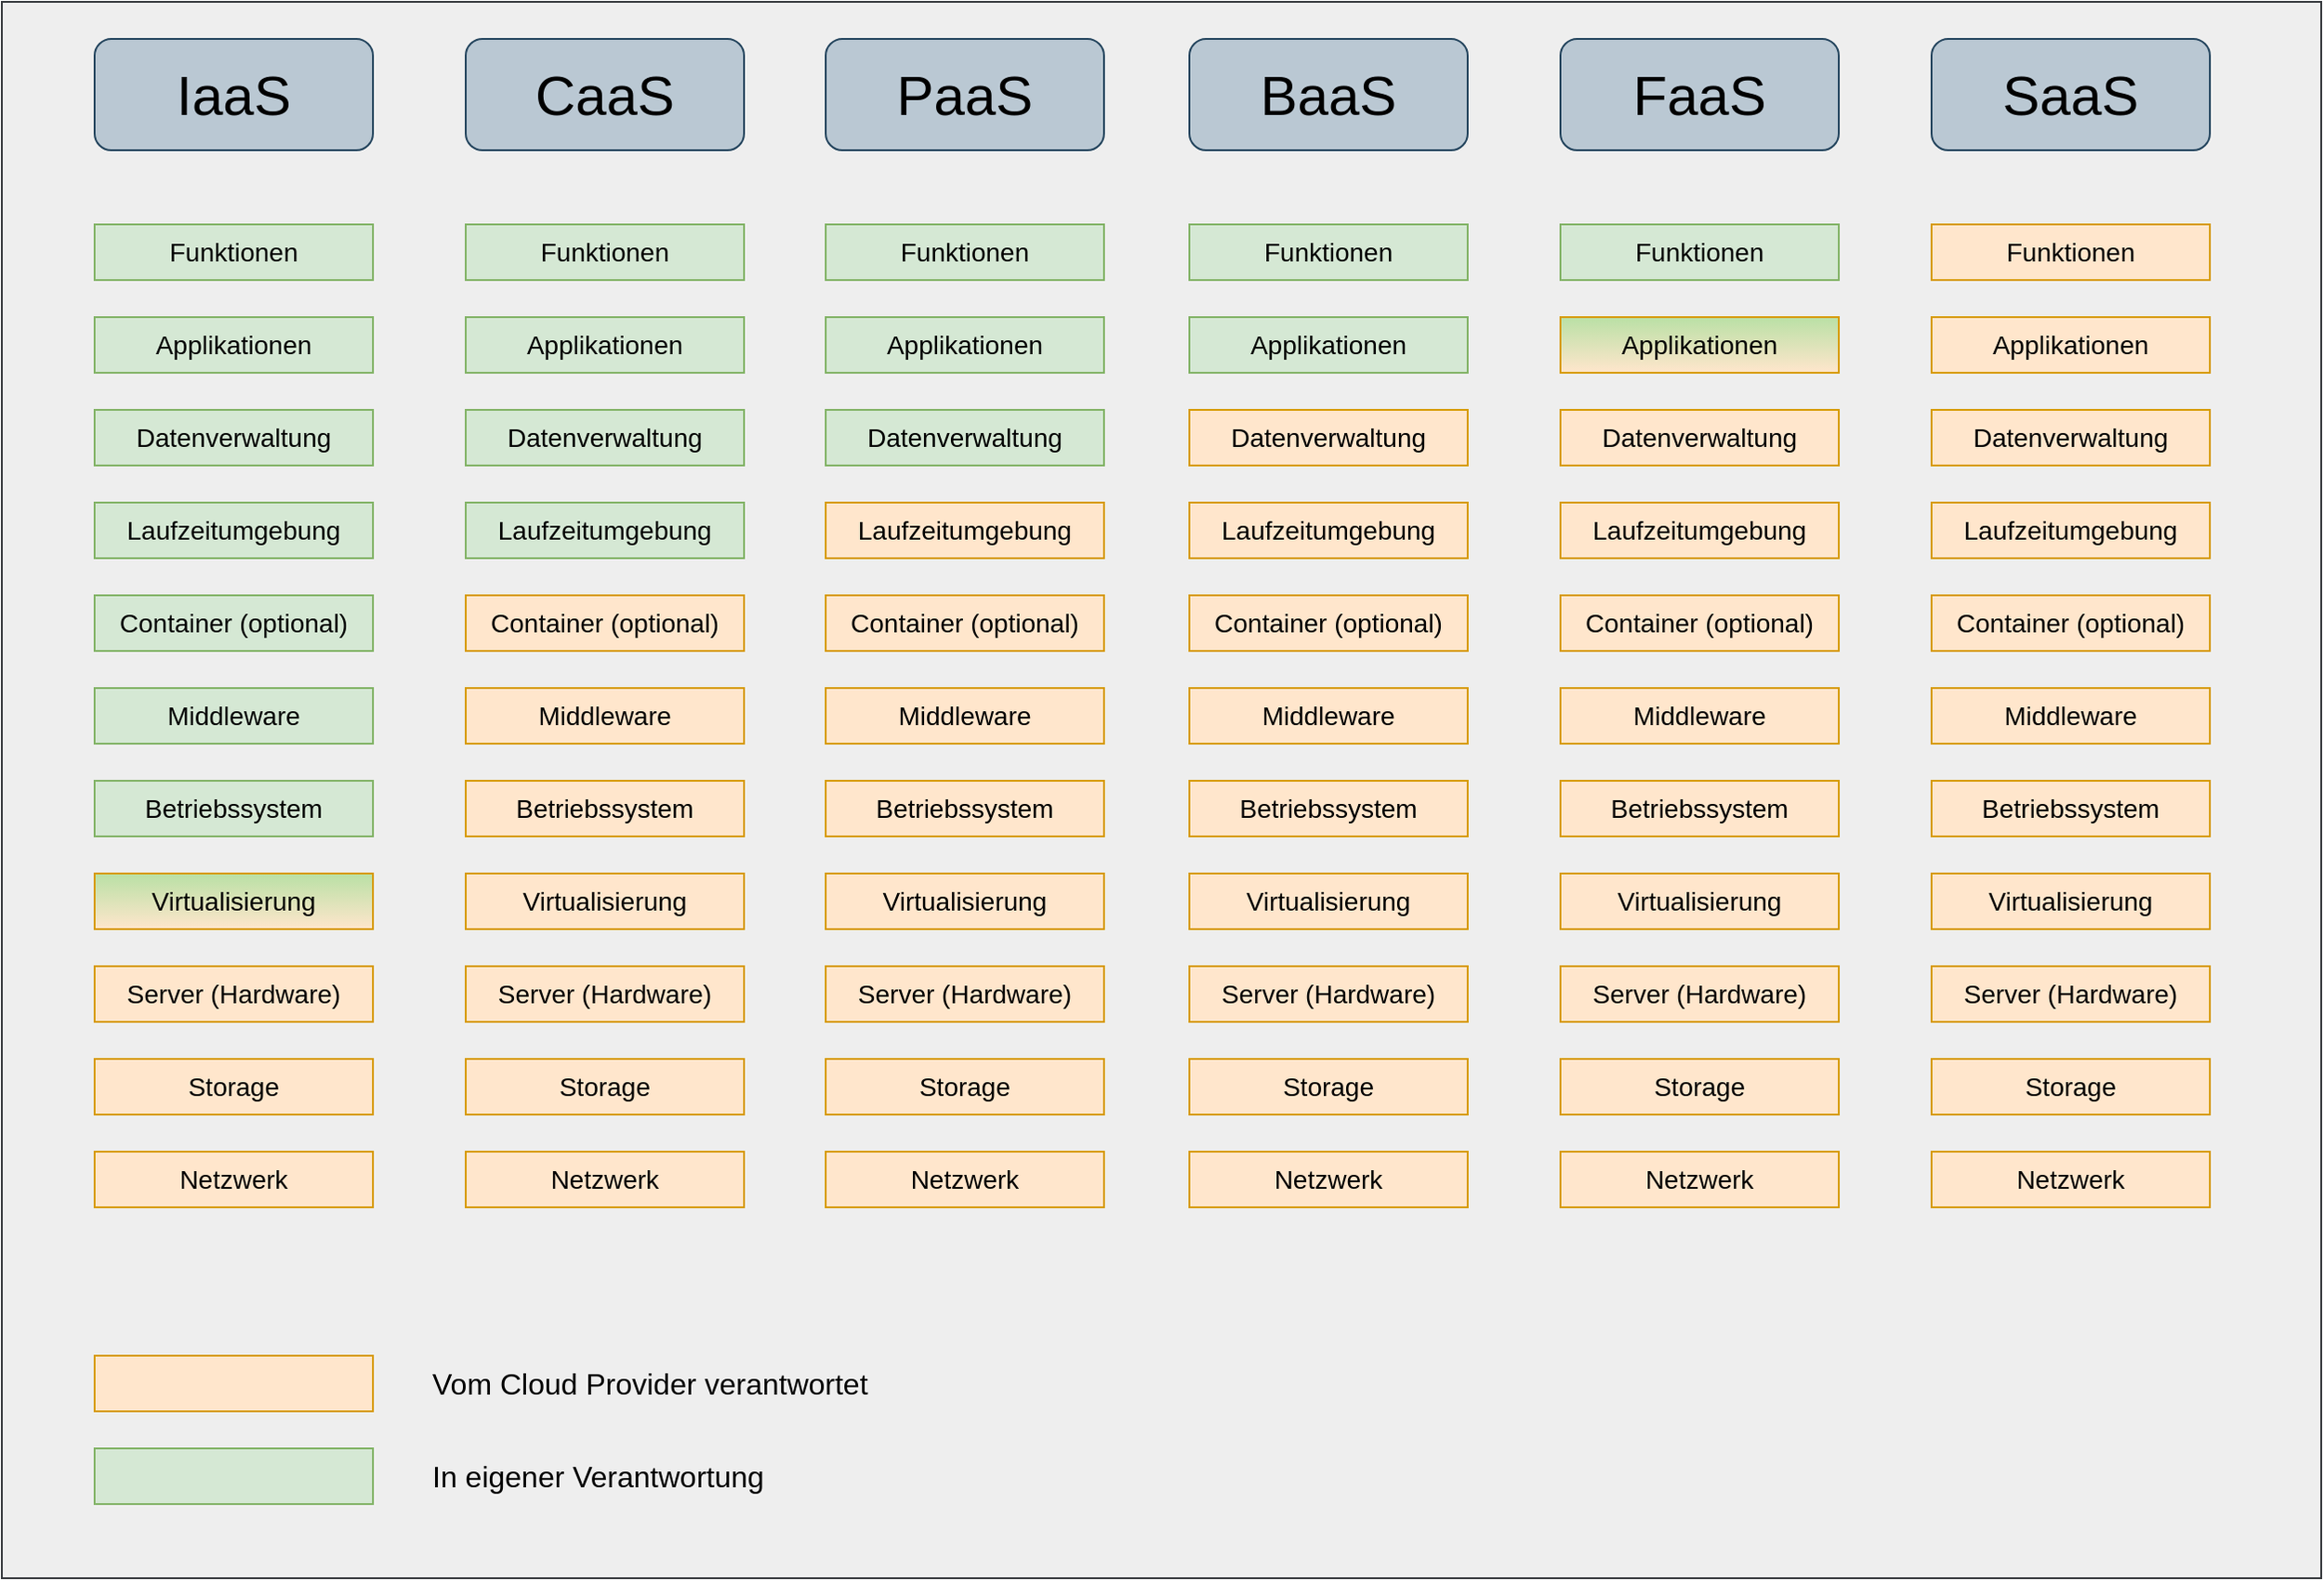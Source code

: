 <mxfile version="13.4.5" type="device"><diagram id="zgFXdD0ZjX0Zn7sGWZBz" name="Page-1"><mxGraphModel dx="2128" dy="936" grid="1" gridSize="10" guides="1" tooltips="1" connect="1" arrows="1" fold="1" page="1" pageScale="1" pageWidth="827" pageHeight="1169" math="0" shadow="0"><root><mxCell id="0"/><mxCell id="1" parent="0"/><mxCell id="1bfc48oFIQCLof3AYJ95-6" value="" style="rounded=0;whiteSpace=wrap;html=1;fillColor=#eeeeee;strokeColor=#36393d;" parent="1" vertex="1"><mxGeometry x="-30" y="90" width="1250" height="850" as="geometry"/></mxCell><mxCell id="1bfc48oFIQCLof3AYJ95-1" value="&lt;font style=&quot;font-size: 30px&quot;&gt;IaaS&lt;br&gt;&lt;/font&gt;" style="rounded=1;whiteSpace=wrap;html=1;fillColor=#bac8d3;strokeColor=#23445d;" parent="1" vertex="1"><mxGeometry x="20" y="110" width="150" height="60" as="geometry"/></mxCell><mxCell id="1bfc48oFIQCLof3AYJ95-8" value="Funktionen" style="rounded=0;whiteSpace=wrap;html=1;fillColor=#d5e8d4;strokeColor=#82b366;fontSize=14;fontStyle=0" parent="1" vertex="1"><mxGeometry x="20" y="210" width="150" height="30" as="geometry"/></mxCell><mxCell id="2" value="Applikationen" style="rounded=0;whiteSpace=wrap;html=1;fillColor=#d5e8d4;strokeColor=#82b366;fontSize=14;fontStyle=0" parent="1" vertex="1"><mxGeometry x="20" y="260" width="150" height="30" as="geometry"/></mxCell><mxCell id="1bfc48oFIQCLof3AYJ95-10" value="Datenverwaltung" style="rounded=0;whiteSpace=wrap;html=1;fillColor=#d5e8d4;strokeColor=#82b366;fontSize=14;fontStyle=0" parent="1" vertex="1"><mxGeometry x="20" y="310" width="150" height="30" as="geometry"/></mxCell><mxCell id="1bfc48oFIQCLof3AYJ95-11" value="Laufzeitumgebung" style="rounded=0;whiteSpace=wrap;html=1;fillColor=#d5e8d4;strokeColor=#82b366;fontSize=14;fontStyle=0" parent="1" vertex="1"><mxGeometry x="20" y="360" width="150" height="30" as="geometry"/></mxCell><mxCell id="1bfc48oFIQCLof3AYJ95-12" value="Container (optional)" style="rounded=0;whiteSpace=wrap;html=1;fillColor=#d5e8d4;strokeColor=#82b366;fontSize=14;fontStyle=0" parent="1" vertex="1"><mxGeometry x="20" y="410" width="150" height="30" as="geometry"/></mxCell><mxCell id="1bfc48oFIQCLof3AYJ95-13" value="Middleware" style="rounded=0;whiteSpace=wrap;html=1;fillColor=#d5e8d4;strokeColor=#82b366;fontSize=14;fontStyle=0" parent="1" vertex="1"><mxGeometry x="20" y="460" width="150" height="30" as="geometry"/></mxCell><mxCell id="1bfc48oFIQCLof3AYJ95-14" value="Betriebssystem" style="rounded=0;whiteSpace=wrap;html=1;fillColor=#d5e8d4;strokeColor=#82b366;fontSize=14;fontStyle=0" parent="1" vertex="1"><mxGeometry x="20" y="510" width="150" height="30" as="geometry"/></mxCell><mxCell id="1bfc48oFIQCLof3AYJ95-15" value="Virtualisierung" style="rounded=0;whiteSpace=wrap;html=1;fillColor=#ffe6cc;strokeColor=#d79b00;gradientColor=#B9E0A5;gradientDirection=north;fontSize=14;fontStyle=0" parent="1" vertex="1"><mxGeometry x="20" y="560" width="150" height="30" as="geometry"/></mxCell><mxCell id="1bfc48oFIQCLof3AYJ95-16" value="Server (Hardware)" style="rounded=0;whiteSpace=wrap;html=1;fillColor=#ffe6cc;strokeColor=#d79b00;fontSize=14;fontStyle=0" parent="1" vertex="1"><mxGeometry x="20" y="610" width="150" height="30" as="geometry"/></mxCell><mxCell id="1bfc48oFIQCLof3AYJ95-17" value="Storage" style="rounded=0;whiteSpace=wrap;html=1;fillColor=#ffe6cc;strokeColor=#d79b00;fontSize=14;fontStyle=0" parent="1" vertex="1"><mxGeometry x="20" y="660" width="150" height="30" as="geometry"/></mxCell><mxCell id="1bfc48oFIQCLof3AYJ95-18" value="Netzwerk" style="rounded=0;whiteSpace=wrap;html=1;fillColor=#ffe6cc;strokeColor=#d79b00;fontSize=14;fontStyle=0" parent="1" vertex="1"><mxGeometry x="20" y="710" width="150" height="30" as="geometry"/></mxCell><mxCell id="1bfc48oFIQCLof3AYJ95-30" value="&lt;font style=&quot;font-size: 30px&quot;&gt;CaaS&lt;br&gt;&lt;/font&gt;" style="rounded=1;whiteSpace=wrap;html=1;fillColor=#bac8d3;strokeColor=#23445d;" parent="1" vertex="1"><mxGeometry x="220" y="110" width="150" height="60" as="geometry"/></mxCell><mxCell id="1bfc48oFIQCLof3AYJ95-31" value="Funktionen" style="rounded=0;whiteSpace=wrap;html=1;fillColor=#d5e8d4;strokeColor=#82b366;fontSize=14;fontStyle=0" parent="1" vertex="1"><mxGeometry x="220" y="210" width="150" height="30" as="geometry"/></mxCell><mxCell id="1bfc48oFIQCLof3AYJ95-32" value="Applikationen" style="rounded=0;whiteSpace=wrap;html=1;fillColor=#d5e8d4;strokeColor=#82b366;fontSize=14;fontStyle=0" parent="1" vertex="1"><mxGeometry x="220" y="260" width="150" height="30" as="geometry"/></mxCell><mxCell id="1bfc48oFIQCLof3AYJ95-33" value="Datenverwaltung" style="rounded=0;whiteSpace=wrap;html=1;fillColor=#d5e8d4;strokeColor=#82b366;fontSize=14;fontStyle=0" parent="1" vertex="1"><mxGeometry x="220" y="310" width="150" height="30" as="geometry"/></mxCell><mxCell id="1bfc48oFIQCLof3AYJ95-34" value="Laufzeitumgebung" style="rounded=0;whiteSpace=wrap;html=1;fillColor=#d5e8d4;strokeColor=#82b366;fontSize=14;fontStyle=0" parent="1" vertex="1"><mxGeometry x="220" y="360" width="150" height="30" as="geometry"/></mxCell><mxCell id="1bfc48oFIQCLof3AYJ95-35" value="Container (optional)" style="rounded=0;whiteSpace=wrap;html=1;fillColor=#ffe6cc;strokeColor=#d79b00;fontSize=14;fontStyle=0" parent="1" vertex="1"><mxGeometry x="220" y="410" width="150" height="30" as="geometry"/></mxCell><mxCell id="1bfc48oFIQCLof3AYJ95-36" value="Middleware" style="rounded=0;whiteSpace=wrap;html=1;fillColor=#ffe6cc;strokeColor=#d79b00;fontSize=14;fontStyle=0" parent="1" vertex="1"><mxGeometry x="220" y="460" width="150" height="30" as="geometry"/></mxCell><mxCell id="1bfc48oFIQCLof3AYJ95-37" value="Betriebssystem" style="rounded=0;whiteSpace=wrap;html=1;fillColor=#ffe6cc;strokeColor=#d79b00;fontSize=14;fontStyle=0" parent="1" vertex="1"><mxGeometry x="220" y="510" width="150" height="30" as="geometry"/></mxCell><mxCell id="1bfc48oFIQCLof3AYJ95-38" value="Virtualisierung" style="rounded=0;whiteSpace=wrap;html=1;fillColor=#ffe6cc;strokeColor=#d79b00;gradientDirection=north;fontSize=14;fontStyle=0" parent="1" vertex="1"><mxGeometry x="220" y="560" width="150" height="30" as="geometry"/></mxCell><mxCell id="1bfc48oFIQCLof3AYJ95-39" value="Server (Hardware)" style="rounded=0;whiteSpace=wrap;html=1;fillColor=#ffe6cc;strokeColor=#d79b00;fontSize=14;fontStyle=0" parent="1" vertex="1"><mxGeometry x="220" y="610" width="150" height="30" as="geometry"/></mxCell><mxCell id="1bfc48oFIQCLof3AYJ95-40" value="Storage" style="rounded=0;whiteSpace=wrap;html=1;fillColor=#ffe6cc;strokeColor=#d79b00;fontSize=14;fontStyle=0" parent="1" vertex="1"><mxGeometry x="220" y="660" width="150" height="30" as="geometry"/></mxCell><mxCell id="1bfc48oFIQCLof3AYJ95-41" value="Netzwerk" style="rounded=0;whiteSpace=wrap;html=1;fillColor=#ffe6cc;strokeColor=#d79b00;fontSize=14;fontStyle=0" parent="1" vertex="1"><mxGeometry x="220" y="710" width="150" height="30" as="geometry"/></mxCell><mxCell id="1bfc48oFIQCLof3AYJ95-42" value="&lt;font style=&quot;font-size: 30px&quot;&gt;PaaS&lt;br&gt;&lt;/font&gt;" style="rounded=1;whiteSpace=wrap;html=1;fillColor=#bac8d3;strokeColor=#23445d;" parent="1" vertex="1"><mxGeometry x="414" y="110" width="150" height="60" as="geometry"/></mxCell><mxCell id="1bfc48oFIQCLof3AYJ95-43" value="Funktionen" style="rounded=0;whiteSpace=wrap;html=1;fillColor=#d5e8d4;strokeColor=#82b366;fontSize=14;fontStyle=0" parent="1" vertex="1"><mxGeometry x="414" y="210" width="150" height="30" as="geometry"/></mxCell><mxCell id="1bfc48oFIQCLof3AYJ95-44" value="Applikationen" style="rounded=0;whiteSpace=wrap;html=1;fillColor=#d5e8d4;strokeColor=#82b366;fontSize=14;fontStyle=0" parent="1" vertex="1"><mxGeometry x="414" y="260" width="150" height="30" as="geometry"/></mxCell><mxCell id="1bfc48oFIQCLof3AYJ95-45" value="Datenverwaltung" style="rounded=0;whiteSpace=wrap;html=1;fillColor=#d5e8d4;strokeColor=#82b366;fontSize=14;fontStyle=0" parent="1" vertex="1"><mxGeometry x="414" y="310" width="150" height="30" as="geometry"/></mxCell><mxCell id="1bfc48oFIQCLof3AYJ95-46" value="Laufzeitumgebung" style="rounded=0;whiteSpace=wrap;html=1;fillColor=#ffe6cc;strokeColor=#d79b00;fontSize=14;fontStyle=0" parent="1" vertex="1"><mxGeometry x="414" y="360" width="150" height="30" as="geometry"/></mxCell><mxCell id="1bfc48oFIQCLof3AYJ95-47" value="Container (optional)" style="rounded=0;whiteSpace=wrap;html=1;fillColor=#ffe6cc;strokeColor=#d79b00;fontSize=14;fontStyle=0" parent="1" vertex="1"><mxGeometry x="414" y="410" width="150" height="30" as="geometry"/></mxCell><mxCell id="1bfc48oFIQCLof3AYJ95-48" value="Middleware" style="rounded=0;whiteSpace=wrap;html=1;fillColor=#ffe6cc;strokeColor=#d79b00;fontSize=14;fontStyle=0" parent="1" vertex="1"><mxGeometry x="414" y="460" width="150" height="30" as="geometry"/></mxCell><mxCell id="1bfc48oFIQCLof3AYJ95-49" value="Betriebssystem" style="rounded=0;whiteSpace=wrap;html=1;fillColor=#ffe6cc;strokeColor=#d79b00;fontSize=14;fontStyle=0" parent="1" vertex="1"><mxGeometry x="414" y="510" width="150" height="30" as="geometry"/></mxCell><mxCell id="1bfc48oFIQCLof3AYJ95-50" value="Virtualisierung" style="rounded=0;whiteSpace=wrap;html=1;fillColor=#ffe6cc;strokeColor=#d79b00;gradientDirection=north;fontSize=14;fontStyle=0" parent="1" vertex="1"><mxGeometry x="414" y="560" width="150" height="30" as="geometry"/></mxCell><mxCell id="1bfc48oFIQCLof3AYJ95-51" value="Server (Hardware)" style="rounded=0;whiteSpace=wrap;html=1;fillColor=#ffe6cc;strokeColor=#d79b00;fontSize=14;fontStyle=0" parent="1" vertex="1"><mxGeometry x="414" y="610" width="150" height="30" as="geometry"/></mxCell><mxCell id="1bfc48oFIQCLof3AYJ95-52" value="Storage" style="rounded=0;whiteSpace=wrap;html=1;fillColor=#ffe6cc;strokeColor=#d79b00;fontSize=14;fontStyle=0" parent="1" vertex="1"><mxGeometry x="414" y="660" width="150" height="30" as="geometry"/></mxCell><mxCell id="1bfc48oFIQCLof3AYJ95-53" value="Netzwerk" style="rounded=0;whiteSpace=wrap;html=1;fillColor=#ffe6cc;strokeColor=#d79b00;fontSize=14;fontStyle=0" parent="1" vertex="1"><mxGeometry x="414" y="710" width="150" height="30" as="geometry"/></mxCell><mxCell id="1bfc48oFIQCLof3AYJ95-80" value="&lt;font style=&quot;font-size: 30px&quot;&gt;BaaS&lt;br&gt;&lt;/font&gt;" style="rounded=1;whiteSpace=wrap;html=1;fillColor=#bac8d3;strokeColor=#23445d;" parent="1" vertex="1"><mxGeometry x="610" y="110" width="150" height="60" as="geometry"/></mxCell><mxCell id="1bfc48oFIQCLof3AYJ95-81" value="Funktionen" style="rounded=0;whiteSpace=wrap;html=1;fillColor=#d5e8d4;strokeColor=#82b366;fontSize=14;fontStyle=0" parent="1" vertex="1"><mxGeometry x="610" y="210" width="150" height="30" as="geometry"/></mxCell><mxCell id="1bfc48oFIQCLof3AYJ95-82" value="Applikationen" style="rounded=0;whiteSpace=wrap;html=1;fillColor=#d5e8d4;strokeColor=#82b366;fontSize=14;fontStyle=0" parent="1" vertex="1"><mxGeometry x="610" y="260" width="150" height="30" as="geometry"/></mxCell><mxCell id="1bfc48oFIQCLof3AYJ95-83" value="Datenverwaltung" style="rounded=0;whiteSpace=wrap;html=1;fillColor=#ffe6cc;strokeColor=#d79b00;fontSize=14;fontStyle=0" parent="1" vertex="1"><mxGeometry x="610" y="310" width="150" height="30" as="geometry"/></mxCell><mxCell id="1bfc48oFIQCLof3AYJ95-84" value="Laufzeitumgebung" style="rounded=0;whiteSpace=wrap;html=1;fillColor=#ffe6cc;strokeColor=#d79b00;fontSize=14;fontStyle=0" parent="1" vertex="1"><mxGeometry x="610" y="360" width="150" height="30" as="geometry"/></mxCell><mxCell id="1bfc48oFIQCLof3AYJ95-85" value="Container (optional)" style="rounded=0;whiteSpace=wrap;html=1;fillColor=#ffe6cc;strokeColor=#d79b00;fontSize=14;fontStyle=0" parent="1" vertex="1"><mxGeometry x="610" y="410" width="150" height="30" as="geometry"/></mxCell><mxCell id="1bfc48oFIQCLof3AYJ95-86" value="Middleware" style="rounded=0;whiteSpace=wrap;html=1;fillColor=#ffe6cc;strokeColor=#d79b00;fontSize=14;fontStyle=0" parent="1" vertex="1"><mxGeometry x="610" y="460" width="150" height="30" as="geometry"/></mxCell><mxCell id="1bfc48oFIQCLof3AYJ95-87" value="Betriebssystem" style="rounded=0;whiteSpace=wrap;html=1;fillColor=#ffe6cc;strokeColor=#d79b00;fontSize=14;fontStyle=0" parent="1" vertex="1"><mxGeometry x="610" y="510" width="150" height="30" as="geometry"/></mxCell><mxCell id="1bfc48oFIQCLof3AYJ95-88" value="Virtualisierung" style="rounded=0;whiteSpace=wrap;html=1;fillColor=#ffe6cc;strokeColor=#d79b00;gradientDirection=north;fontSize=14;fontStyle=0" parent="1" vertex="1"><mxGeometry x="610" y="560" width="150" height="30" as="geometry"/></mxCell><mxCell id="1bfc48oFIQCLof3AYJ95-89" value="Server (Hardware)" style="rounded=0;whiteSpace=wrap;html=1;fillColor=#ffe6cc;strokeColor=#d79b00;fontSize=14;fontStyle=0" parent="1" vertex="1"><mxGeometry x="610" y="610" width="150" height="30" as="geometry"/></mxCell><mxCell id="1bfc48oFIQCLof3AYJ95-90" value="Storage" style="rounded=0;whiteSpace=wrap;html=1;fillColor=#ffe6cc;strokeColor=#d79b00;fontSize=14;fontStyle=0" parent="1" vertex="1"><mxGeometry x="610" y="660" width="150" height="30" as="geometry"/></mxCell><mxCell id="1bfc48oFIQCLof3AYJ95-91" value="Netzwerk" style="rounded=0;whiteSpace=wrap;html=1;fillColor=#ffe6cc;strokeColor=#d79b00;fontSize=14;fontStyle=0" parent="1" vertex="1"><mxGeometry x="610" y="710" width="150" height="30" as="geometry"/></mxCell><mxCell id="1bfc48oFIQCLof3AYJ95-92" value="&lt;font style=&quot;font-size: 30px&quot;&gt;FaaS&lt;br&gt;&lt;/font&gt;" style="rounded=1;whiteSpace=wrap;html=1;fillColor=#bac8d3;strokeColor=#23445d;" parent="1" vertex="1"><mxGeometry x="810" y="110" width="150" height="60" as="geometry"/></mxCell><mxCell id="1bfc48oFIQCLof3AYJ95-93" value="Funktionen" style="rounded=0;whiteSpace=wrap;html=1;fillColor=#d5e8d4;strokeColor=#82b366;fontSize=14;fontStyle=0" parent="1" vertex="1"><mxGeometry x="810" y="210" width="150" height="30" as="geometry"/></mxCell><mxCell id="1bfc48oFIQCLof3AYJ95-94" value="Applikationen" style="rounded=0;whiteSpace=wrap;html=1;fillColor=#ffe6cc;strokeColor=#d79b00;gradientColor=#B9E0A5;gradientDirection=north;fontSize=14;fontStyle=0" parent="1" vertex="1"><mxGeometry x="810" y="260" width="150" height="30" as="geometry"/></mxCell><mxCell id="1bfc48oFIQCLof3AYJ95-95" value="Datenverwaltung" style="rounded=0;whiteSpace=wrap;html=1;fillColor=#ffe6cc;strokeColor=#d79b00;fontSize=14;fontStyle=0" parent="1" vertex="1"><mxGeometry x="810" y="310" width="150" height="30" as="geometry"/></mxCell><mxCell id="1bfc48oFIQCLof3AYJ95-96" value="Laufzeitumgebung" style="rounded=0;whiteSpace=wrap;html=1;fillColor=#ffe6cc;strokeColor=#d79b00;fontSize=14;fontStyle=0" parent="1" vertex="1"><mxGeometry x="810" y="360" width="150" height="30" as="geometry"/></mxCell><mxCell id="1bfc48oFIQCLof3AYJ95-97" value="Container (optional)" style="rounded=0;whiteSpace=wrap;html=1;fillColor=#ffe6cc;strokeColor=#d79b00;fontSize=14;fontStyle=0" parent="1" vertex="1"><mxGeometry x="810" y="410" width="150" height="30" as="geometry"/></mxCell><mxCell id="1bfc48oFIQCLof3AYJ95-98" value="Middleware" style="rounded=0;whiteSpace=wrap;html=1;fillColor=#ffe6cc;strokeColor=#d79b00;fontSize=14;fontStyle=0" parent="1" vertex="1"><mxGeometry x="810" y="460" width="150" height="30" as="geometry"/></mxCell><mxCell id="1bfc48oFIQCLof3AYJ95-99" value="Betriebssystem" style="rounded=0;whiteSpace=wrap;html=1;fillColor=#ffe6cc;strokeColor=#d79b00;fontSize=14;fontStyle=0" parent="1" vertex="1"><mxGeometry x="810" y="510" width="150" height="30" as="geometry"/></mxCell><mxCell id="1bfc48oFIQCLof3AYJ95-100" value="Virtualisierung" style="rounded=0;whiteSpace=wrap;html=1;fillColor=#ffe6cc;strokeColor=#d79b00;gradientDirection=north;fontSize=14;fontStyle=0" parent="1" vertex="1"><mxGeometry x="810" y="560" width="150" height="30" as="geometry"/></mxCell><mxCell id="1bfc48oFIQCLof3AYJ95-101" value="Server (Hardware)" style="rounded=0;whiteSpace=wrap;html=1;fillColor=#ffe6cc;strokeColor=#d79b00;fontSize=14;fontStyle=0" parent="1" vertex="1"><mxGeometry x="810" y="610" width="150" height="30" as="geometry"/></mxCell><mxCell id="1bfc48oFIQCLof3AYJ95-102" value="Storage" style="rounded=0;whiteSpace=wrap;html=1;fillColor=#ffe6cc;strokeColor=#d79b00;fontSize=14;fontStyle=0" parent="1" vertex="1"><mxGeometry x="810" y="660" width="150" height="30" as="geometry"/></mxCell><mxCell id="1bfc48oFIQCLof3AYJ95-103" value="Netzwerk" style="rounded=0;whiteSpace=wrap;html=1;fillColor=#ffe6cc;strokeColor=#d79b00;fontSize=14;fontStyle=0" parent="1" vertex="1"><mxGeometry x="810" y="710" width="150" height="30" as="geometry"/></mxCell><mxCell id="1bfc48oFIQCLof3AYJ95-104" value="&lt;font style=&quot;font-size: 30px&quot;&gt;SaaS&lt;br&gt;&lt;/font&gt;" style="rounded=1;whiteSpace=wrap;html=1;fillColor=#bac8d3;strokeColor=#23445d;" parent="1" vertex="1"><mxGeometry x="1010" y="110" width="150" height="60" as="geometry"/></mxCell><mxCell id="1bfc48oFIQCLof3AYJ95-105" value="Funktionen" style="rounded=0;whiteSpace=wrap;html=1;fillColor=#ffe6cc;strokeColor=#d79b00;fontSize=14;fontStyle=0" parent="1" vertex="1"><mxGeometry x="1010" y="210" width="150" height="30" as="geometry"/></mxCell><mxCell id="1bfc48oFIQCLof3AYJ95-106" value="Applikationen" style="rounded=0;whiteSpace=wrap;html=1;fillColor=#ffe6cc;strokeColor=#d79b00;fontSize=14;fontStyle=0" parent="1" vertex="1"><mxGeometry x="1010" y="260" width="150" height="30" as="geometry"/></mxCell><mxCell id="1bfc48oFIQCLof3AYJ95-107" value="Datenverwaltung" style="rounded=0;whiteSpace=wrap;html=1;fillColor=#ffe6cc;strokeColor=#d79b00;fontSize=14;fontStyle=0" parent="1" vertex="1"><mxGeometry x="1010" y="310" width="150" height="30" as="geometry"/></mxCell><mxCell id="1bfc48oFIQCLof3AYJ95-108" value="Laufzeitumgebung" style="rounded=0;whiteSpace=wrap;html=1;fillColor=#ffe6cc;strokeColor=#d79b00;fontSize=14;fontStyle=0" parent="1" vertex="1"><mxGeometry x="1010" y="360" width="150" height="30" as="geometry"/></mxCell><mxCell id="1bfc48oFIQCLof3AYJ95-109" value="Container (optional)" style="rounded=0;whiteSpace=wrap;html=1;fillColor=#ffe6cc;strokeColor=#d79b00;fontSize=14;fontStyle=0" parent="1" vertex="1"><mxGeometry x="1010" y="410" width="150" height="30" as="geometry"/></mxCell><mxCell id="1bfc48oFIQCLof3AYJ95-110" value="Middleware" style="rounded=0;whiteSpace=wrap;html=1;fillColor=#ffe6cc;strokeColor=#d79b00;fontSize=14;fontStyle=0" parent="1" vertex="1"><mxGeometry x="1010" y="460" width="150" height="30" as="geometry"/></mxCell><mxCell id="1bfc48oFIQCLof3AYJ95-111" value="Betriebssystem" style="rounded=0;whiteSpace=wrap;html=1;fillColor=#ffe6cc;strokeColor=#d79b00;fontSize=14;fontStyle=0" parent="1" vertex="1"><mxGeometry x="1010" y="510" width="150" height="30" as="geometry"/></mxCell><mxCell id="1bfc48oFIQCLof3AYJ95-112" value="Virtualisierung" style="rounded=0;whiteSpace=wrap;html=1;fillColor=#ffe6cc;strokeColor=#d79b00;gradientDirection=north;fontSize=14;fontStyle=0" parent="1" vertex="1"><mxGeometry x="1010" y="560" width="150" height="30" as="geometry"/></mxCell><mxCell id="1bfc48oFIQCLof3AYJ95-113" value="Server (Hardware)" style="rounded=0;whiteSpace=wrap;html=1;fillColor=#ffe6cc;strokeColor=#d79b00;fontSize=14;fontStyle=0" parent="1" vertex="1"><mxGeometry x="1010" y="610" width="150" height="30" as="geometry"/></mxCell><mxCell id="1bfc48oFIQCLof3AYJ95-114" value="Storage" style="rounded=0;whiteSpace=wrap;html=1;fillColor=#ffe6cc;strokeColor=#d79b00;fontSize=14;fontStyle=0" parent="1" vertex="1"><mxGeometry x="1010" y="660" width="150" height="30" as="geometry"/></mxCell><mxCell id="1bfc48oFIQCLof3AYJ95-115" value="Netzwerk" style="rounded=0;whiteSpace=wrap;html=1;fillColor=#ffe6cc;strokeColor=#d79b00;fontSize=14;fontStyle=0" parent="1" vertex="1"><mxGeometry x="1010" y="710" width="150" height="30" as="geometry"/></mxCell><mxCell id="1bfc48oFIQCLof3AYJ95-117" value="" style="rounded=0;whiteSpace=wrap;html=1;fillColor=#d5e8d4;strokeColor=#82b366;" parent="1" vertex="1"><mxGeometry x="20" y="870" width="150" height="30" as="geometry"/></mxCell><mxCell id="1bfc48oFIQCLof3AYJ95-118" value="" style="rounded=0;whiteSpace=wrap;html=1;fillColor=#ffe6cc;strokeColor=#d79b00;" parent="1" vertex="1"><mxGeometry x="20" y="820" width="150" height="30" as="geometry"/></mxCell><mxCell id="1bfc48oFIQCLof3AYJ95-120" value="Vom Cloud Provider verantwortet" style="text;html=1;strokeColor=none;fillColor=none;align=left;verticalAlign=middle;whiteSpace=wrap;rounded=0;fontSize=16;" parent="1" vertex="1"><mxGeometry x="200" y="820" width="290" height="30" as="geometry"/></mxCell><mxCell id="1bfc48oFIQCLof3AYJ95-121" value="In eigener Verantwortung" style="text;html=1;strokeColor=none;fillColor=none;align=left;verticalAlign=middle;whiteSpace=wrap;rounded=0;fontSize=16;" parent="1" vertex="1"><mxGeometry x="200" y="870" width="200" height="30" as="geometry"/></mxCell></root></mxGraphModel></diagram></mxfile>